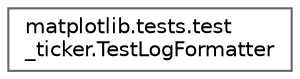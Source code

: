 digraph "Graphical Class Hierarchy"
{
 // LATEX_PDF_SIZE
  bgcolor="transparent";
  edge [fontname=Helvetica,fontsize=10,labelfontname=Helvetica,labelfontsize=10];
  node [fontname=Helvetica,fontsize=10,shape=box,height=0.2,width=0.4];
  rankdir="LR";
  Node0 [id="Node000000",label="matplotlib.tests.test\l_ticker.TestLogFormatter",height=0.2,width=0.4,color="grey40", fillcolor="white", style="filled",URL="$db/dce/classmatplotlib_1_1tests_1_1test__ticker_1_1TestLogFormatter.html",tooltip=" "];
}
